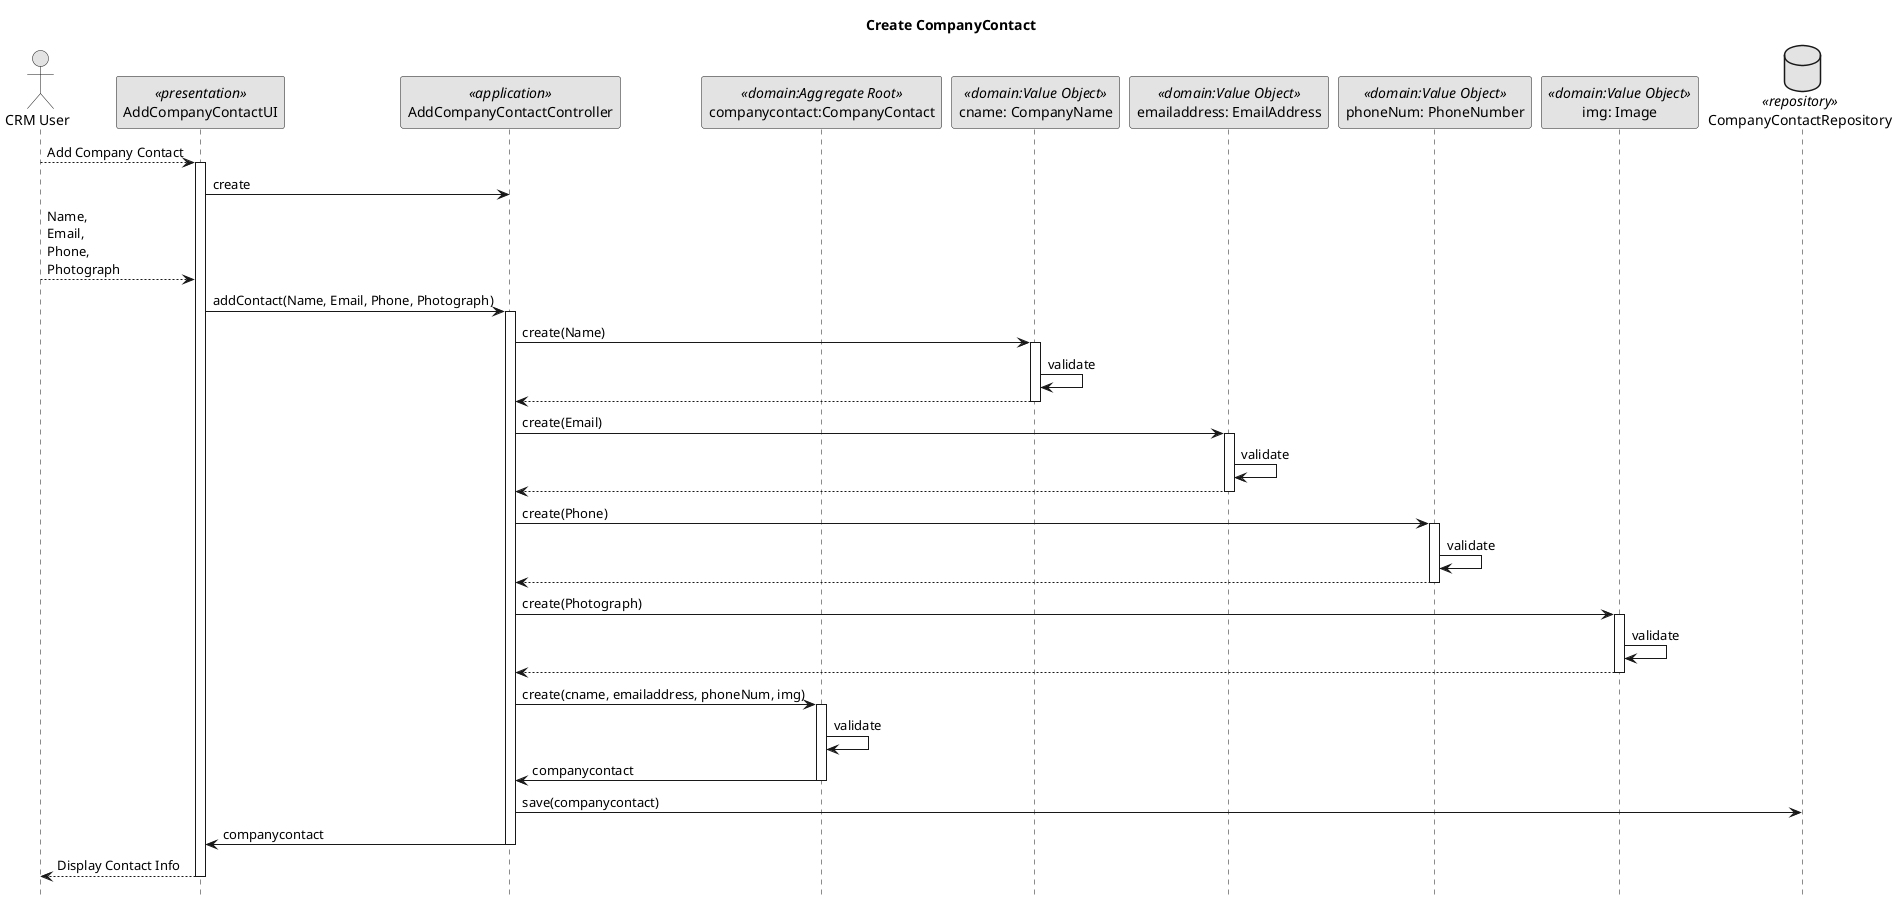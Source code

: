 @startuml us10.1.2_create_company_contact.png

skinparam monochrome true
skinparam packageStyle rect
skinparam shadowing false
hide footbox

title Create CompanyContact

actor "CRM User" as Actor
participant AddCompanyContactUI as UI <<presentation>>
participant AddCompanyContactController as Controller <<application>>
participant "companycontact:CompanyContact" as Domain <<domain:Aggregate Root>>
participant "cname: CompanyName" as CompanyName <<domain:Value Object>>
participant "emailaddress: EmailAddress" as EmailAddress <<domain:Value Object>>
participant "phoneNum: PhoneNumber" as PhoneNumber <<domain:Value Object>>
participant "img: Image" as Image <<domain:Value Object>>
database CompanyContactRepository as Repository <<repository>>

Actor --> UI: Add Company Contact
activate UI
    UI -> Controller: create
    Actor --> UI: Name,\nEmail,\nPhone,\nPhotograph

    UI -> Controller: addContact(Name, Email, Phone, Photograph)
    activate Controller
        Controller -> CompanyName: create(Name)
        activate CompanyName
             CompanyName -> CompanyName: validate
             CompanyName -->Controller
        deactivate CompanyName
        Controller -> EmailAddress: create(Email)
        activate EmailAddress
             EmailAddress -> EmailAddress: validate
             EmailAddress -->Controller
        deactivate EmailAddress
        Controller -> PhoneNumber: create(Phone)
        activate PhoneNumber
            PhoneNumber -> PhoneNumber: validate
            PhoneNumber -->Controller
        deactivate PhoneNumber
        Controller -> Image: create(Photograph)
        activate Image
                    Image -> Image: validate
                    Image -->Controller
        deactivate Image
        Controller -> Domain: create(cname, emailaddress, phoneNum, img)
        activate Domain
            Domain -> Domain: validate
            Domain -> Controller: companycontact
        deactivate Domain
        Controller -> Repository: save(companycontact)
        Controller -> UI: companycontact
    deactivate Controller
    UI --> Actor: Display Contact Info
deactivate UI


@enduml